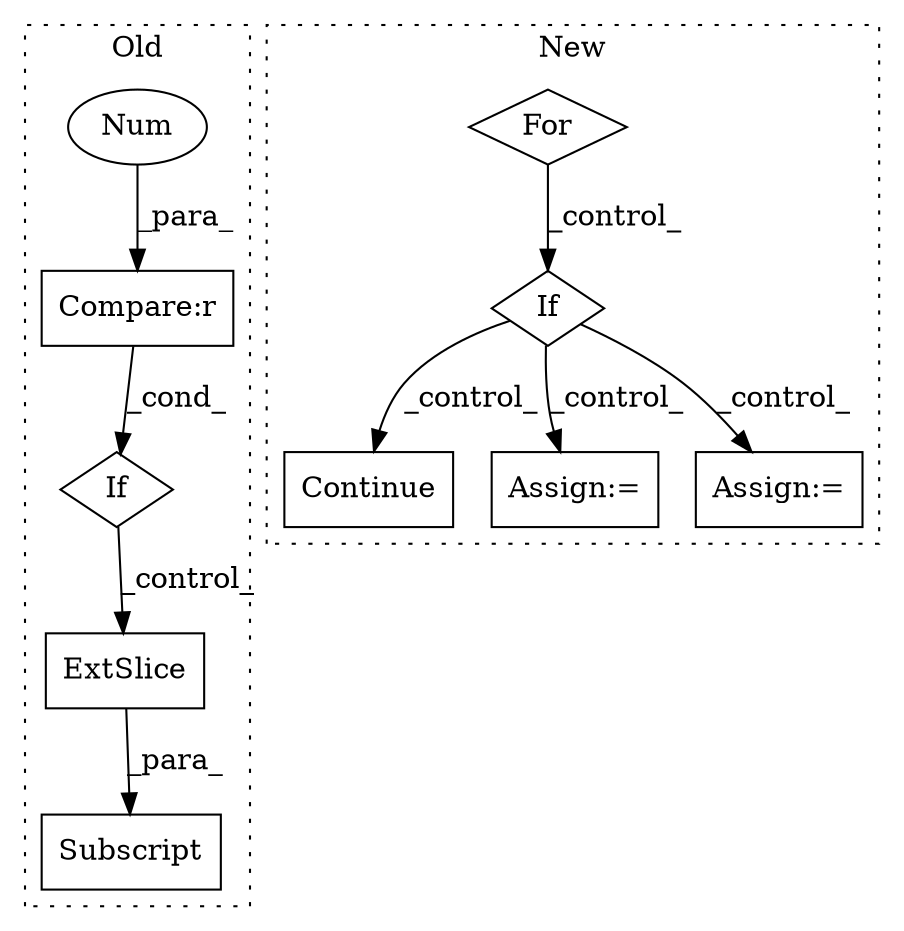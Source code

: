 digraph G {
subgraph cluster0 {
1 [label="ExtSlice" a="85" s="4395" l="4" shape="box"];
5 [label="Subscript" a="63" s="4395,0" l="13,0" shape="box"];
7 [label="If" a="96" s="4266" l="3" shape="diamond"];
8 [label="Compare:r" a="40" s="4269" l="14" shape="box"];
9 [label="Num" a="76" s="4282" l="1" shape="ellipse"];
label = "Old";
style="dotted";
}
subgraph cluster1 {
2 [label="Continue" a="43" s="3563" l="8" shape="box"];
3 [label="If" a="96" s="3527" l="3" shape="diamond"];
4 [label="Assign:=" a="68" s="3773" l="3" shape="box"];
6 [label="Assign:=" a="68" s="3586" l="10" shape="box"];
10 [label="For" a="107" s="3041,3112" l="4,10" shape="diamond"];
label = "New";
style="dotted";
}
1 -> 5 [label="_para_"];
3 -> 6 [label="_control_"];
3 -> 4 [label="_control_"];
3 -> 2 [label="_control_"];
7 -> 1 [label="_control_"];
8 -> 7 [label="_cond_"];
9 -> 8 [label="_para_"];
10 -> 3 [label="_control_"];
}